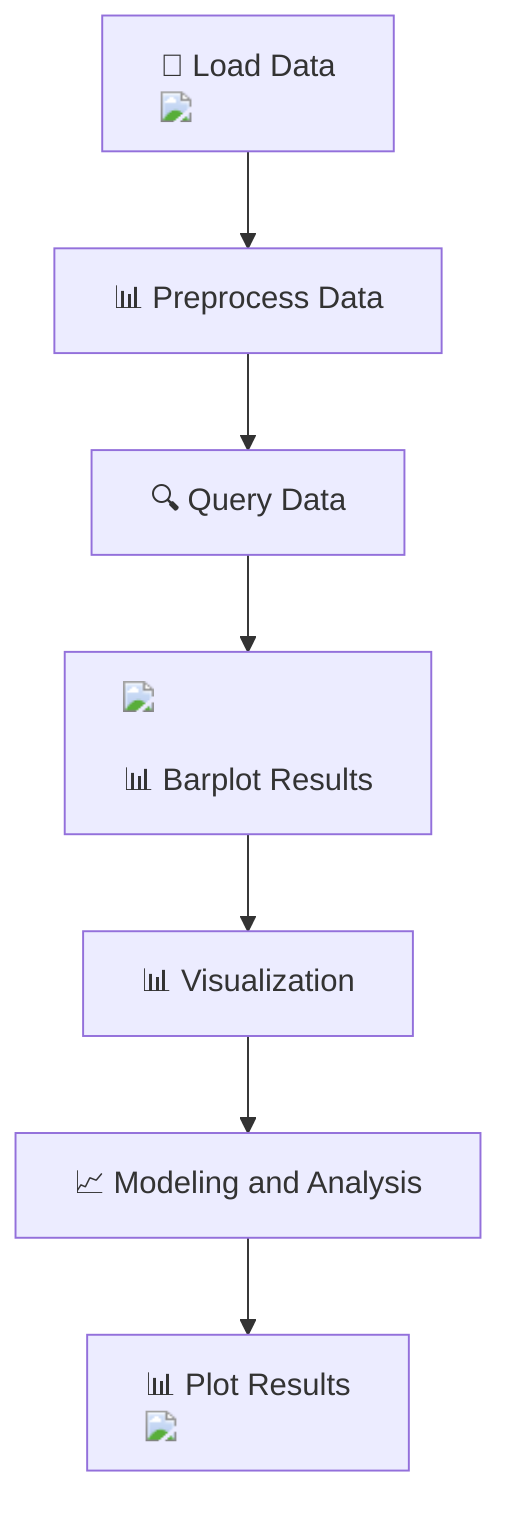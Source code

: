 flowchart TD
    A["📂 Load Data <img src='icons/file.svg'/>"] --> B["📊 Preprocess Data"]
    B --> C["🔍 Query Data"]
    C --> D["<img src='dummy_plots/barplot_template.svg'/> <br/> 📊 Barplot Results"]
    D --> E["📊 Visualization"]
    E --> F["📈 Modeling and Analysis"]
    F --> G["📊 Plot Results <img src='dummy_plots/scatter_plot_template.svg'/>"]
